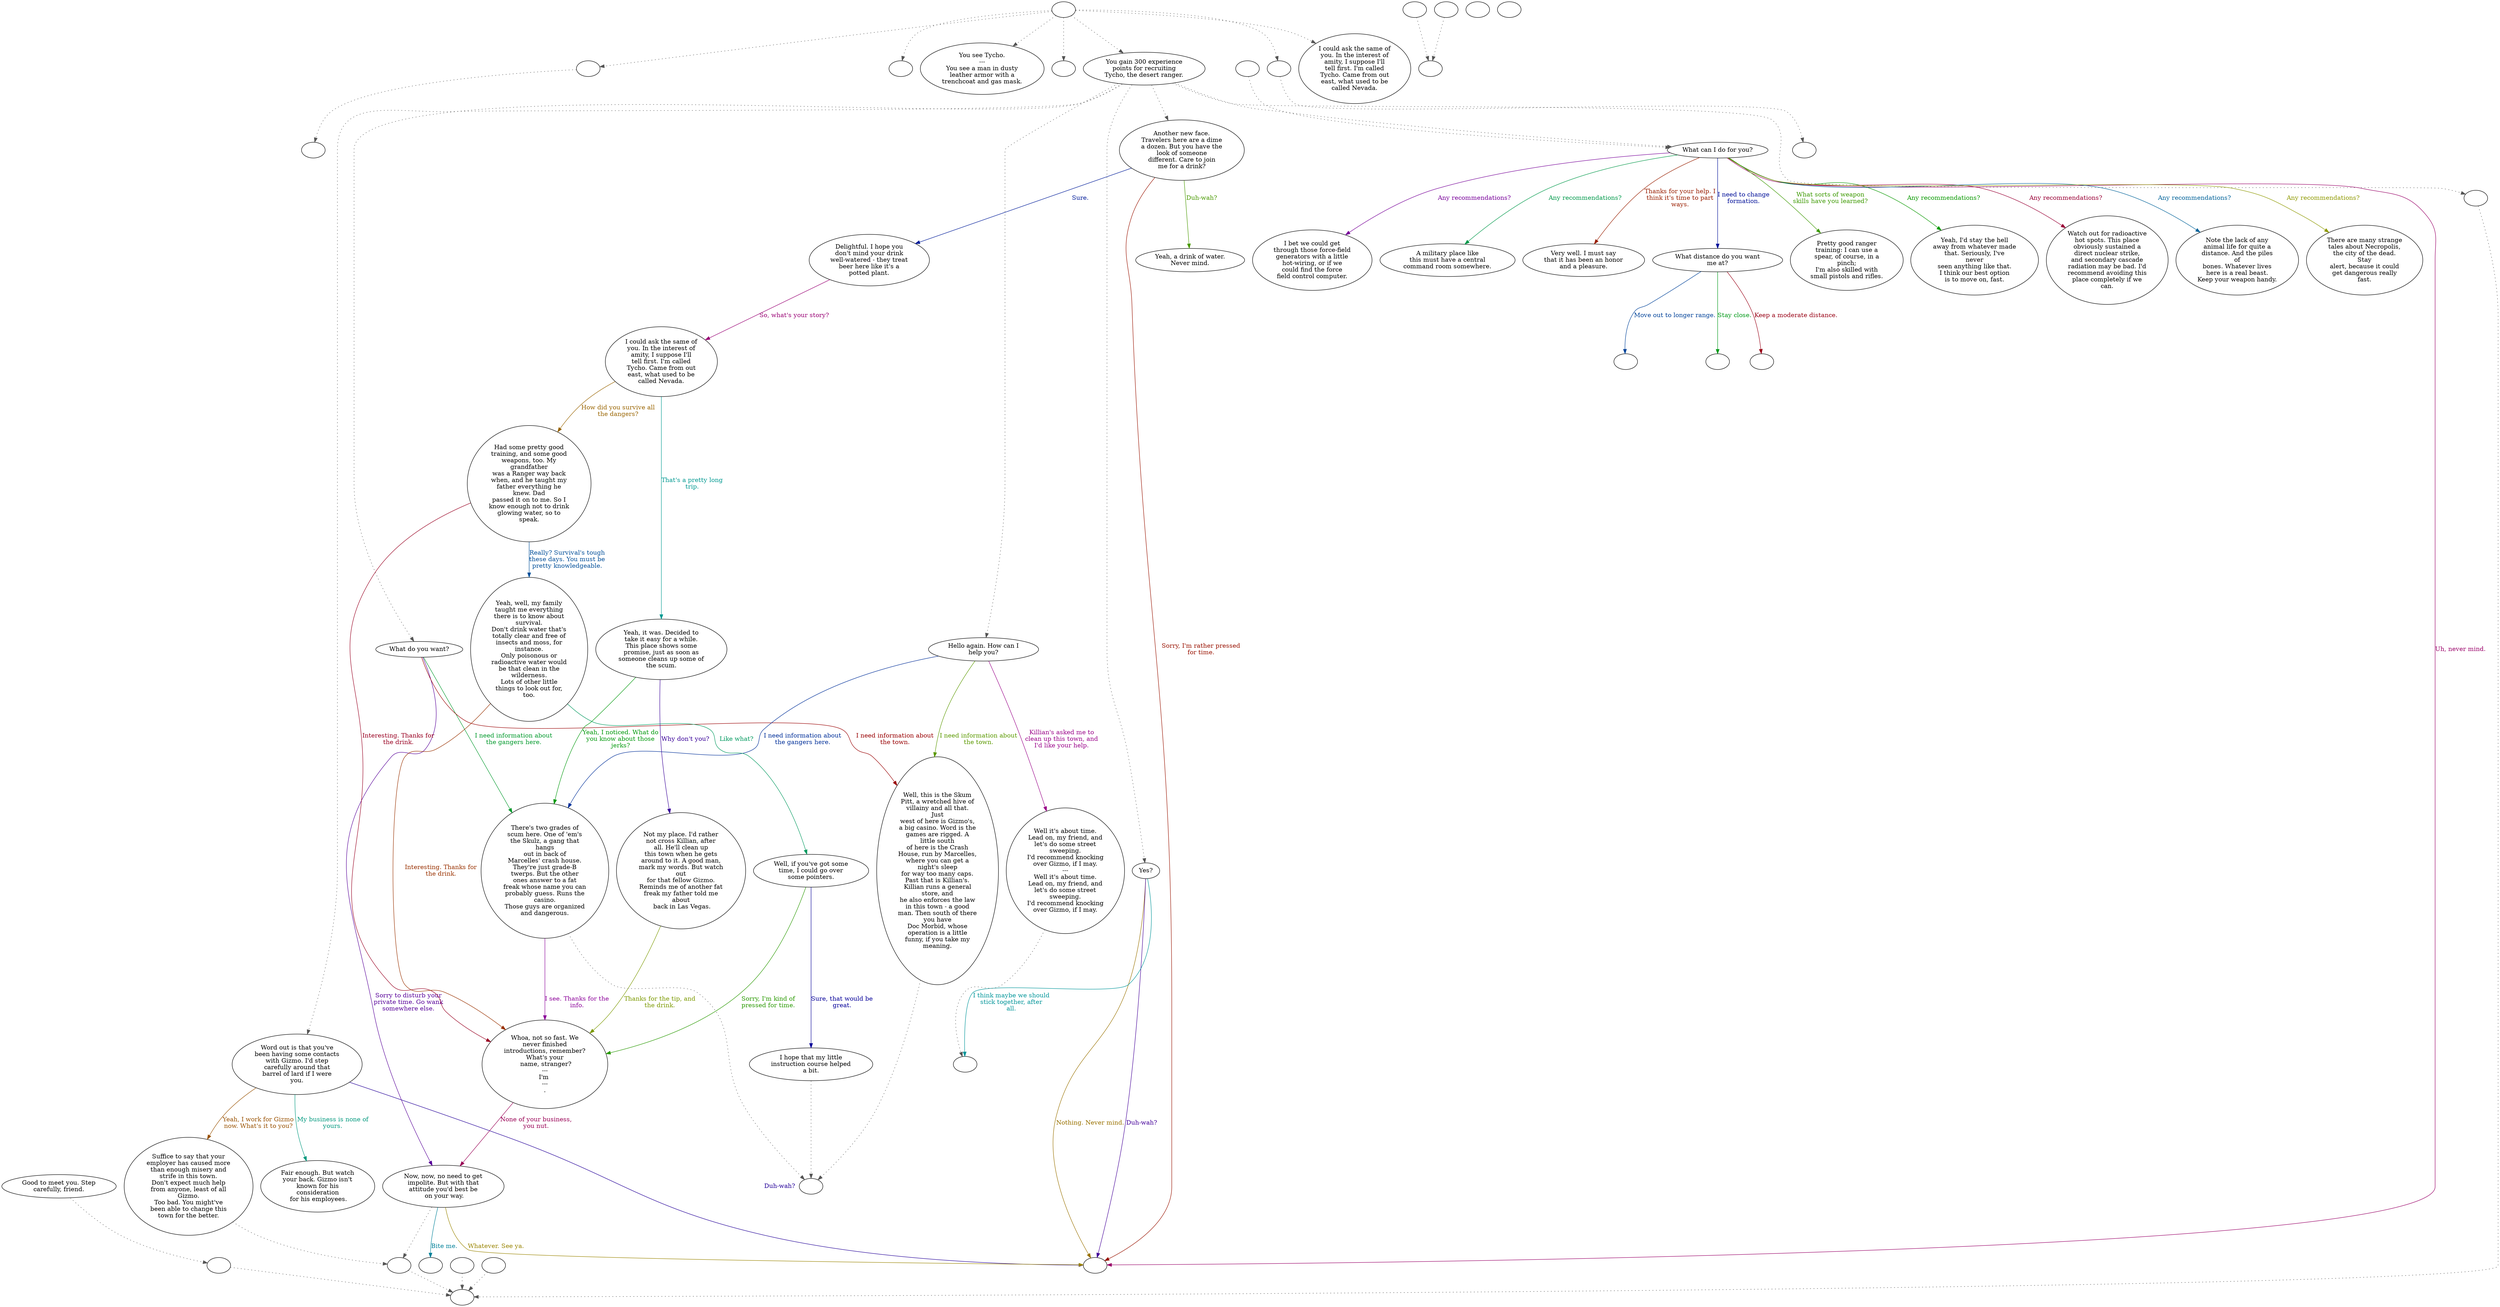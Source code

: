 digraph TYCHO {
  "start" [style=filled       fillcolor="#FFFFFF"       color="#000000"]
  "start" -> "critter_p_proc" [style=dotted color="#555555"]
  "start" -> "destroy_p_proc" [style=dotted color="#555555"]
  "start" -> "look_at_p_proc" [style=dotted color="#555555"]
  "start" -> "map_enter_p_proc" [style=dotted color="#555555"]
  "start" -> "talk_p_proc" [style=dotted color="#555555"]
  "start" -> "timed_event_p_proc" [style=dotted color="#555555"]
  "start" -> "use_obj_on_p_proc" [style=dotted color="#555555"]
  "start" [label=""]
  "critter_p_proc" [style=filled       fillcolor="#FFFFFF"       color="#000000"]
  "critter_p_proc" -> "sleeping" [style=dotted color="#555555"]
  "critter_p_proc" [label=""]
  "destroy_p_proc" [style=filled       fillcolor="#FFFFFF"       color="#000000"]
  "destroy_p_proc" [label=""]
  "look_at_p_proc" [style=filled       fillcolor="#FFFFFF"       color="#000000"]
  "look_at_p_proc" [label="You see Tycho.\n---\nYou see a man in dusty\nleather armor with a\ntrenchcoat and gas mask."]
  "map_enter_p_proc" [style=filled       fillcolor="#FFFFFF"       color="#000000"]
  "map_enter_p_proc" [label=""]
  "talk_p_proc" [style=filled       fillcolor="#FFFFFF"       color="#000000"]
  "talk_p_proc" -> "get_reaction" [style=dotted color="#555555"]
  "talk_p_proc" -> "Tycho28" [style=dotted color="#555555"]
  "talk_p_proc" -> "Tycho22" [style=dotted color="#555555"]
  "talk_p_proc" -> "Tycho01" [style=dotted color="#555555"]
  "talk_p_proc" -> "Tycho19" [style=dotted color="#555555"]
  "talk_p_proc" -> "Tycho14" [style=dotted color="#555555"]
  "talk_p_proc" -> "Tycho15" [style=dotted color="#555555"]
  "talk_p_proc" [label="You gain 300 experience\npoints for recruiting\nTycho, the desert ranger."]
  "timed_event_p_proc" [style=filled       fillcolor="#FFFFFF"       color="#000000"]
  "timed_event_p_proc" -> "follow_player" [style=dotted color="#555555"]
  "timed_event_p_proc" [label=""]
  "use_obj_on_p_proc" [style=filled       fillcolor="#FFFFFF"       color="#000000"]
  "use_obj_on_p_proc" [label="I could ask the same of\nyou. In the interest of\namity, I suppose I'll\ntell first. I'm called\nTycho. Came from out\neast, what used to be\ncalled Nevada."]
  "Tycho01" [style=filled       fillcolor="#FFFFFF"       color="#000000"]
  "Tycho01" [label="Another new face.\nTravelers here are a dime\na dozen. But you have the\nlook of someone\ndifferent. Care to join\nme for a drink?"]
  "Tycho01" -> "TychoEnd" [label="Sorry, I'm rather pressed\nfor time." color="#991200" fontcolor="#991200"]
  "Tycho01" -> "Tycho02" [label="Sure." color="#001B99" fontcolor="#001B99"]
  "Tycho01" -> "Tycho03" [label="Duh-wah?" color="#489900" fontcolor="#489900"]
  "Tycho02" [style=filled       fillcolor="#FFFFFF"       color="#000000"]
  "Tycho02" [label="Delightful. I hope you\ndon't mind your drink\nwell-watered - they treat\nbeer here like it's a\npotted plant."]
  "Tycho02" -> "Tycho04" [label="So, what's your story?" color="#990074" fontcolor="#990074"]
  "Tycho03" [style=filled       fillcolor="#FFFFFF"       color="#000000"]
  "Tycho03" [label="Yeah, a drink of water.\nNever mind."]
  "Tycho04" [style=filled       fillcolor="#FFFFFF"       color="#000000"]
  "Tycho04" [label="I could ask the same of\nyou. In the interest of\namity, I suppose I'll\ntell first. I'm called\nTycho. Came from out\neast, what used to be\ncalled Nevada."]
  "Tycho04" -> "Tycho05" [label="That's a pretty long\ntrip." color="#009991" fontcolor="#009991"]
  "Tycho04" -> "Tycho06" [label="How did you survive all\nthe dangers?" color="#996400" fontcolor="#996400"]
  "Tycho05" [style=filled       fillcolor="#FFFFFF"       color="#000000"]
  "Tycho05" [label="Yeah, it was. Decided to\ntake it easy for a while.\nThis place shows some\npromise, just as soon as\nsomeone cleans up some of\nthe scum."]
  "Tycho05" -> "Tycho07" [label="Why don't you?" color="#380099" fontcolor="#380099"]
  "Tycho05" -> "Tycho08" [label="Yeah, I noticed. What do\nyou know about those\njerks?" color="#00990B" fontcolor="#00990B"]
  "Tycho06" [style=filled       fillcolor="#FFFFFF"       color="#000000"]
  "Tycho06" [label="Had some pretty good\ntraining, and some good\nweapons, too. My\ngrandfather\nwas a Ranger way back\nwhen, and he taught my\nfather everything he\nknew. Dad\npassed it on to me. So I\nknow enough not to drink\nglowing water, so to\nspeak."]
  "Tycho06" -> "Tycho11" [label="Interesting. Thanks for\nthe drink." color="#990021" fontcolor="#990021"]
  "Tycho06" -> "Tycho09" [label="Really? Survival's tough\nthese days. You must be\npretty knowledgeable." color="#004E99" fontcolor="#004E99"]
  "Tycho07" [style=filled       fillcolor="#FFFFFF"       color="#000000"]
  "Tycho07" [label="Not my place. I'd rather\nnot cross Killian, after\nall. He'll clean up\nthis town when he gets\naround to it. A good man,\nmark my words. But watch\nout\nfor that fellow Gizmo.\nReminds me of another fat\nfreak my father told me\nabout\n back in Las Vegas."]
  "Tycho07" -> "Tycho11" [label="Thanks for the tip, and\nthe drink." color="#7B9900" fontcolor="#7B9900"]
  "Tycho08" [style=filled       fillcolor="#FFFFFF"       color="#000000"]
  "Tycho08" -> "Goodbyes" [style=dotted color="#555555"]
  "Tycho08" [label="There's two grades of\nscum here. One of 'em's\nthe Skulz, a gang that\nhangs\nout in back of\nMarcelles' crash house.\nThey're just grade-B\ntwerps. But the other\nones answer to a fat\nfreak whose name you can\nprobably guess. Runs the\ncasino.\nThose guys are organized\nand dangerous."]
  "Tycho08" -> "Tycho11" [label="I see. Thanks for the\ninfo." color="#8B0099" fontcolor="#8B0099"]
  "Tycho09" [style=filled       fillcolor="#FFFFFF"       color="#000000"]
  "Tycho09" [label="Yeah, well, my family\ntaught me everything\nthere is to know about\nsurvival.\nDon't drink water that's\ntotally clear and free of\ninsects and moss, for\ninstance.\nOnly poisonous or\nradioactive water would\nbe that clean in the\nwilderness.\nLots of other little\nthings to look out for,\ntoo."]
  "Tycho09" -> "Tycho10" [label="Like what?" color="#00995E" fontcolor="#00995E"]
  "Tycho09" -> "Tycho11" [label="Interesting. Thanks for\nthe drink." color="#993100" fontcolor="#993100"]
  "Tycho10" [style=filled       fillcolor="#FFFFFF"       color="#000000"]
  "Tycho10" [label="Well, if you've got some\ntime, I could go over\nsome pointers."]
  "Tycho10" -> "Tycho17" [label="Sure, that would be\ngreat." color="#050099" fontcolor="#050099"]
  "Tycho10" -> "Tycho11" [label="Sorry, I'm kind of\npressed for time." color="#289900" fontcolor="#289900"]
  "Tycho11" [style=filled       fillcolor="#FFFFFF"       color="#000000"]
  "Tycho11" [label="Whoa, not so fast. We\nnever finished\nintroductions, remember?\nWhat's your\n name, stranger?\n---\nI'm \n---\n."]
  "Tycho11" -> "Tycho13" [label="None of your business,\nyou nut." color="#990055" fontcolor="#990055"]
  "Tycho12" [style=filled       fillcolor="#FFFFFF"       color="#000000"]
  "Tycho12" -> "UpReact" [style=dotted color="#555555"]
  "Tycho12" [label="Good to meet you. Step\ncarefully, friend."]
  "Tycho13" [style=filled       fillcolor="#FFFFFF"       color="#000000"]
  "Tycho13" -> "DownReact" [style=dotted color="#555555"]
  "Tycho13" [label="Now, now, no need to get\nimpolite. But with that\nattitude you'd best be\n on your way."]
  "Tycho13" -> "TychoCombat" [label="Bite me." color="#008199" fontcolor="#008199"]
  "Tycho13" -> "TychoEnd" [label="Whatever. See ya." color="#998400" fontcolor="#998400"]
  "Tycho14" [style=filled       fillcolor="#FFFFFF"       color="#000000"]
  "Tycho14" [label="What do you want?"]
  "Tycho14" -> "Tycho13" [label="Sorry to disturb your\nprivate time. Go wank\nsomewhere else." color="#570099" fontcolor="#570099"]
  "Tycho14" -> "Tycho08" [label="I need information about\nthe gangers here." color="#00992B" fontcolor="#00992B"]
  "Tycho14" -> "Tycho16" [label="I need information about\nthe town." color="#990002" fontcolor="#990002"]
  "Tycho15" [style=filled       fillcolor="#FFFFFF"       color="#000000"]
  "Tycho15" [label="Hello again. How can I\nhelp you?"]
  "Tycho15" -> "Tycho08" [label="I need information about\nthe gangers here." color="#002F99" fontcolor="#002F99"]
  "Tycho15" -> "Tycho16" [label="I need information about\nthe town." color="#5B9900" fontcolor="#5B9900"]
  "Tycho15" -> "Tycho18" [label="Killian's asked me to\nclean up this town, and\nI'd like your help." color="#990088" fontcolor="#990088"]
  "Tycho16" [style=filled       fillcolor="#FFFFFF"       color="#000000"]
  "Tycho16" -> "Goodbyes" [style=dotted color="#555555"]
  "Tycho16" [label="Well, this is the Skum\nPitt, a wretched hive of\nvillainy and all that.\nJust\nwest of here is Gizmo's,\na big casino. Word is the\ngames are rigged. A\nlittle south\nof here is the Crash\nHouse, run by Marcelles,\nwhere you can get a\nnight's sleep\nfor way too many caps.\nPast that is Killian's.\nKillian runs a general\nstore, and\nhe also enforces the law\nin this town - a good\nman. Then south of there\nyou have\nDoc Morbid, whose\noperation is a little\nfunny, if you take my\nmeaning."]
  "Tycho17" [style=filled       fillcolor="#FFFFFF"       color="#000000"]
  "Tycho17" -> "Goodbyes" [style=dotted color="#555555"]
  "Tycho17" [label="I hope that my little\ninstruction course helped\na bit."]
  "Tycho18" [style=filled       fillcolor="#FFFFFF"       color="#000000"]
  "Tycho18" -> "TychoJoins" [style=dotted color="#555555"]
  "Tycho18" [label="Well it's about time.\nLead on, my friend, and\nlet's do some street\nsweeping.\nI'd recommend knocking\nover Gizmo, if I may.\n---\nWell it's about time.\nLead on, my friend, and\nlet's do some street\nsweeping.\nI'd recommend knocking\nover Gizmo, if I may."]
  "Tycho19" [style=filled       fillcolor="#FFFFFF"       color="#000000"]
  "Tycho19" [label="Word out is that you've\nbeen having some contacts\nwith Gizmo. I'd step\ncarefully around that\nbarrel of lard if I were\nyou."]
  "Tycho19" -> "Tycho20" [label="My business is none of\nyours." color="#00997E" fontcolor="#00997E"]
  "Tycho19" -> "Tycho21" [label="Yeah, I work for Gizmo\nnow. What's it to you?" color="#995100" fontcolor="#995100"]
  "Tycho19" -> "TychoEnd" [label="Duh-wah?" color="#240099" fontcolor="#240099"]
  "Tycho20" [style=filled       fillcolor="#FFFFFF"       color="#000000"]
  "Tycho20" [label="Fair enough. But watch\nyour back. Gizmo isn't\nknown for his\nconsideration\n for his employees."]
  "Tycho21" [style=filled       fillcolor="#FFFFFF"       color="#000000"]
  "Tycho21" -> "DownReact" [style=dotted color="#555555"]
  "Tycho21" [label="Suffice to say that your\nemployer has caused more\nthan enough misery and\nstrife in this town.\nDon't expect much help\nfrom anyone, least of all\nGizmo.\nToo bad. You might've\nbeen able to change this\ntown for the better."]
  "Tycho22" [style=filled       fillcolor="#FFFFFF"       color="#000000"]
  "Tycho22" [label="What can I do for you?"]
  "Tycho22" -> "Tycho23" [label="Any recommendations?" color="#089900" fontcolor="#089900"]
  "Tycho22" -> "Tycho25" [label="Any recommendations?" color="#990035" fontcolor="#990035"]
  "Tycho22" -> "Tycho26" [label="Any recommendations?" color="#006299" fontcolor="#006299"]
  "Tycho22" -> "Tycho30" [label="Any recommendations?" color="#8E9900" fontcolor="#8E9900"]
  "Tycho22" -> "Tycho31" [label="Any recommendations?" color="#770099" fontcolor="#770099"]
  "Tycho22" -> "Tycho32" [label="Any recommendations?" color="#00994A" fontcolor="#00994A"]
  "Tycho22" -> "Tycho24" [label="Thanks for your help. I\nthink it's time to part\nways." color="#991E00" fontcolor="#991E00"]
  "Tycho22" -> "TychoTactics" [label="I need to change\nformation." color="#000F99" fontcolor="#000F99"]
  "Tycho22" -> "Tycho27" [label="What sorts of weapon\nskills have you learned?" color="#3C9900" fontcolor="#3C9900"]
  "Tycho22" -> "TychoEnd" [label="Uh, never mind." color="#990068" fontcolor="#990068"]
  "Tycho23" [style=filled       fillcolor="#FFFFFF"       color="#000000"]
  "Tycho23" [label="Yeah, I'd stay the hell\naway from whatever made\nthat. Seriously, I've\nnever\nseen anything like that.\nI think our best option\nis to move on, fast."]
  "Tycho24" [style=filled       fillcolor="#FFFFFF"       color="#000000"]
  "Tycho24" [label="Very well. I must say\nthat it has been an honor\nand a pleasure."]
  "Tycho25" [style=filled       fillcolor="#FFFFFF"       color="#000000"]
  "Tycho25" [label="Watch out for radioactive\nhot spots. This place\nobviously sustained a\ndirect nuclear strike,\nand secondary cascade\nradiation may be bad. I'd\nrecommend avoiding this\nplace completely if we\ncan."]
  "Tycho26" [style=filled       fillcolor="#FFFFFF"       color="#000000"]
  "Tycho26" [label="Note the lack of any\nanimal life for quite a\ndistance. And the piles\nof\nbones. Whatever lives\nhere is a real beast.\nKeep your weapon handy."]
  "Tycho27" [style=filled       fillcolor="#FFFFFF"       color="#000000"]
  "Tycho27" [label="Pretty good ranger\ntraining: I can use a\nspear, of course, in a\npinch;\nI'm also skilled with\nsmall pistols and rifles."]
  "Tycho28" [style=filled       fillcolor="#FFFFFF"       color="#000000"]
  "Tycho28" [label="Yes?"]
  "Tycho28" -> "TychoJoins" [label="I think maybe we should\nstick together, after\nall." color="#009599" fontcolor="#009599"]
  "Tycho28" -> "TychoEnd" [label="Nothing. Never mind." color="#997100" fontcolor="#997100"]
  "Tycho28" -> "TychoEnd" [label="Duh-wah?" color="#440099" fontcolor="#440099"]
  "Tycho29" [style=filled       fillcolor="#FFFFFF"       color="#000000"]
  "Tycho29" -> "Tycho22" [style=dotted color="#555555"]
  "Tycho29" [label=""]
  "Tycho30" [style=filled       fillcolor="#FFFFFF"       color="#000000"]
  "Tycho30" [label="There are many strange\ntales about Necropolis,\nthe city of the dead.\nStay\nalert, because it could\nget dangerous really\nfast."]
  "Tycho31" [style=filled       fillcolor="#FFFFFF"       color="#000000"]
  "Tycho31" [label="I bet we could get\nthrough those force-field\ngenerators with a little\nhot-wiring, or if we\ncould find the force\nfield control computer."]
  "Tycho32" [style=filled       fillcolor="#FFFFFF"       color="#000000"]
  "Tycho32" [label="A military place like\nthis must have a central\ncommand room somewhere."]
  "follow_player" [style=filled       fillcolor="#FFFFFF"       color="#000000"]
  "follow_player" [label=""]
  "TychoEnd" [style=filled       fillcolor="#FFFFFF"       color="#000000"]
  "TychoEnd" [label=""]
  "TychoCombat" [style=filled       fillcolor="#FFFFFF"       color="#000000"]
  "TychoCombat" [label=""]
  "TychoJoins" [style=filled       fillcolor="#FFFFFF"       color="#000000"]
  "TychoJoins" [label=""]
  "TychoTactics" [style=filled       fillcolor="#FFFFFF"       color="#000000"]
  "TychoTactics" [label="What distance do you want\nme at?"]
  "TychoTactics" -> "TychoClose" [label="Stay close." color="#009917" fontcolor="#009917"]
  "TychoTactics" -> "TychoModerate" [label="Keep a moderate distance." color="#990015" fontcolor="#990015"]
  "TychoTactics" -> "TychoFar" [label="Move out to longer range." color="#004299" fontcolor="#004299"]
  "TychoClose" [style=filled       fillcolor="#FFFFFF"       color="#000000"]
  "TychoClose" [label=""]
  "TychoModerate" [style=filled       fillcolor="#FFFFFF"       color="#000000"]
  "TychoModerate" [label=""]
  "TychoFar" [style=filled       fillcolor="#FFFFFF"       color="#000000"]
  "TychoFar" [label=""]
  "sleeping" [style=filled       fillcolor="#FFFFFF"       color="#000000"]
  "sleeping" [label=""]
  "get_reaction" [style=filled       fillcolor="#FFFFFF"       color="#000000"]
  "get_reaction" -> "ReactToLevel" [style=dotted color="#555555"]
  "get_reaction" [label=""]
  "ReactToLevel" [style=filled       fillcolor="#FFFFFF"       color="#000000"]
  "ReactToLevel" [label=""]
  "LevelToReact" [style=filled       fillcolor="#FFFFFF"       color="#000000"]
  "LevelToReact" [label=""]
  "UpReact" [style=filled       fillcolor="#FFFFFF"       color="#000000"]
  "UpReact" -> "ReactToLevel" [style=dotted color="#555555"]
  "UpReact" [label=""]
  "DownReact" [style=filled       fillcolor="#FFFFFF"       color="#000000"]
  "DownReact" -> "ReactToLevel" [style=dotted color="#555555"]
  "DownReact" [label=""]
  "BottomReact" [style=filled       fillcolor="#FFFFFF"       color="#000000"]
  "BottomReact" [label=""]
  "TopReact" [style=filled       fillcolor="#FFFFFF"       color="#000000"]
  "TopReact" [label=""]
  "BigUpReact" [style=filled       fillcolor="#FFFFFF"       color="#000000"]
  "BigUpReact" -> "ReactToLevel" [style=dotted color="#555555"]
  "BigUpReact" [label=""]
  "BigDownReact" [style=filled       fillcolor="#FFFFFF"       color="#000000"]
  "BigDownReact" -> "ReactToLevel" [style=dotted color="#555555"]
  "BigDownReact" [label=""]
  "UpReactLevel" [style=filled       fillcolor="#FFFFFF"       color="#000000"]
  "UpReactLevel" -> "LevelToReact" [style=dotted color="#555555"]
  "UpReactLevel" [label=""]
  "DownReactLevel" [style=filled       fillcolor="#FFFFFF"       color="#000000"]
  "DownReactLevel" -> "LevelToReact" [style=dotted color="#555555"]
  "DownReactLevel" [label=""]
  "Goodbyes" [style=filled       fillcolor="#FFFFFF"       color="#000000"]
  "Goodbyes" [label=""]
}